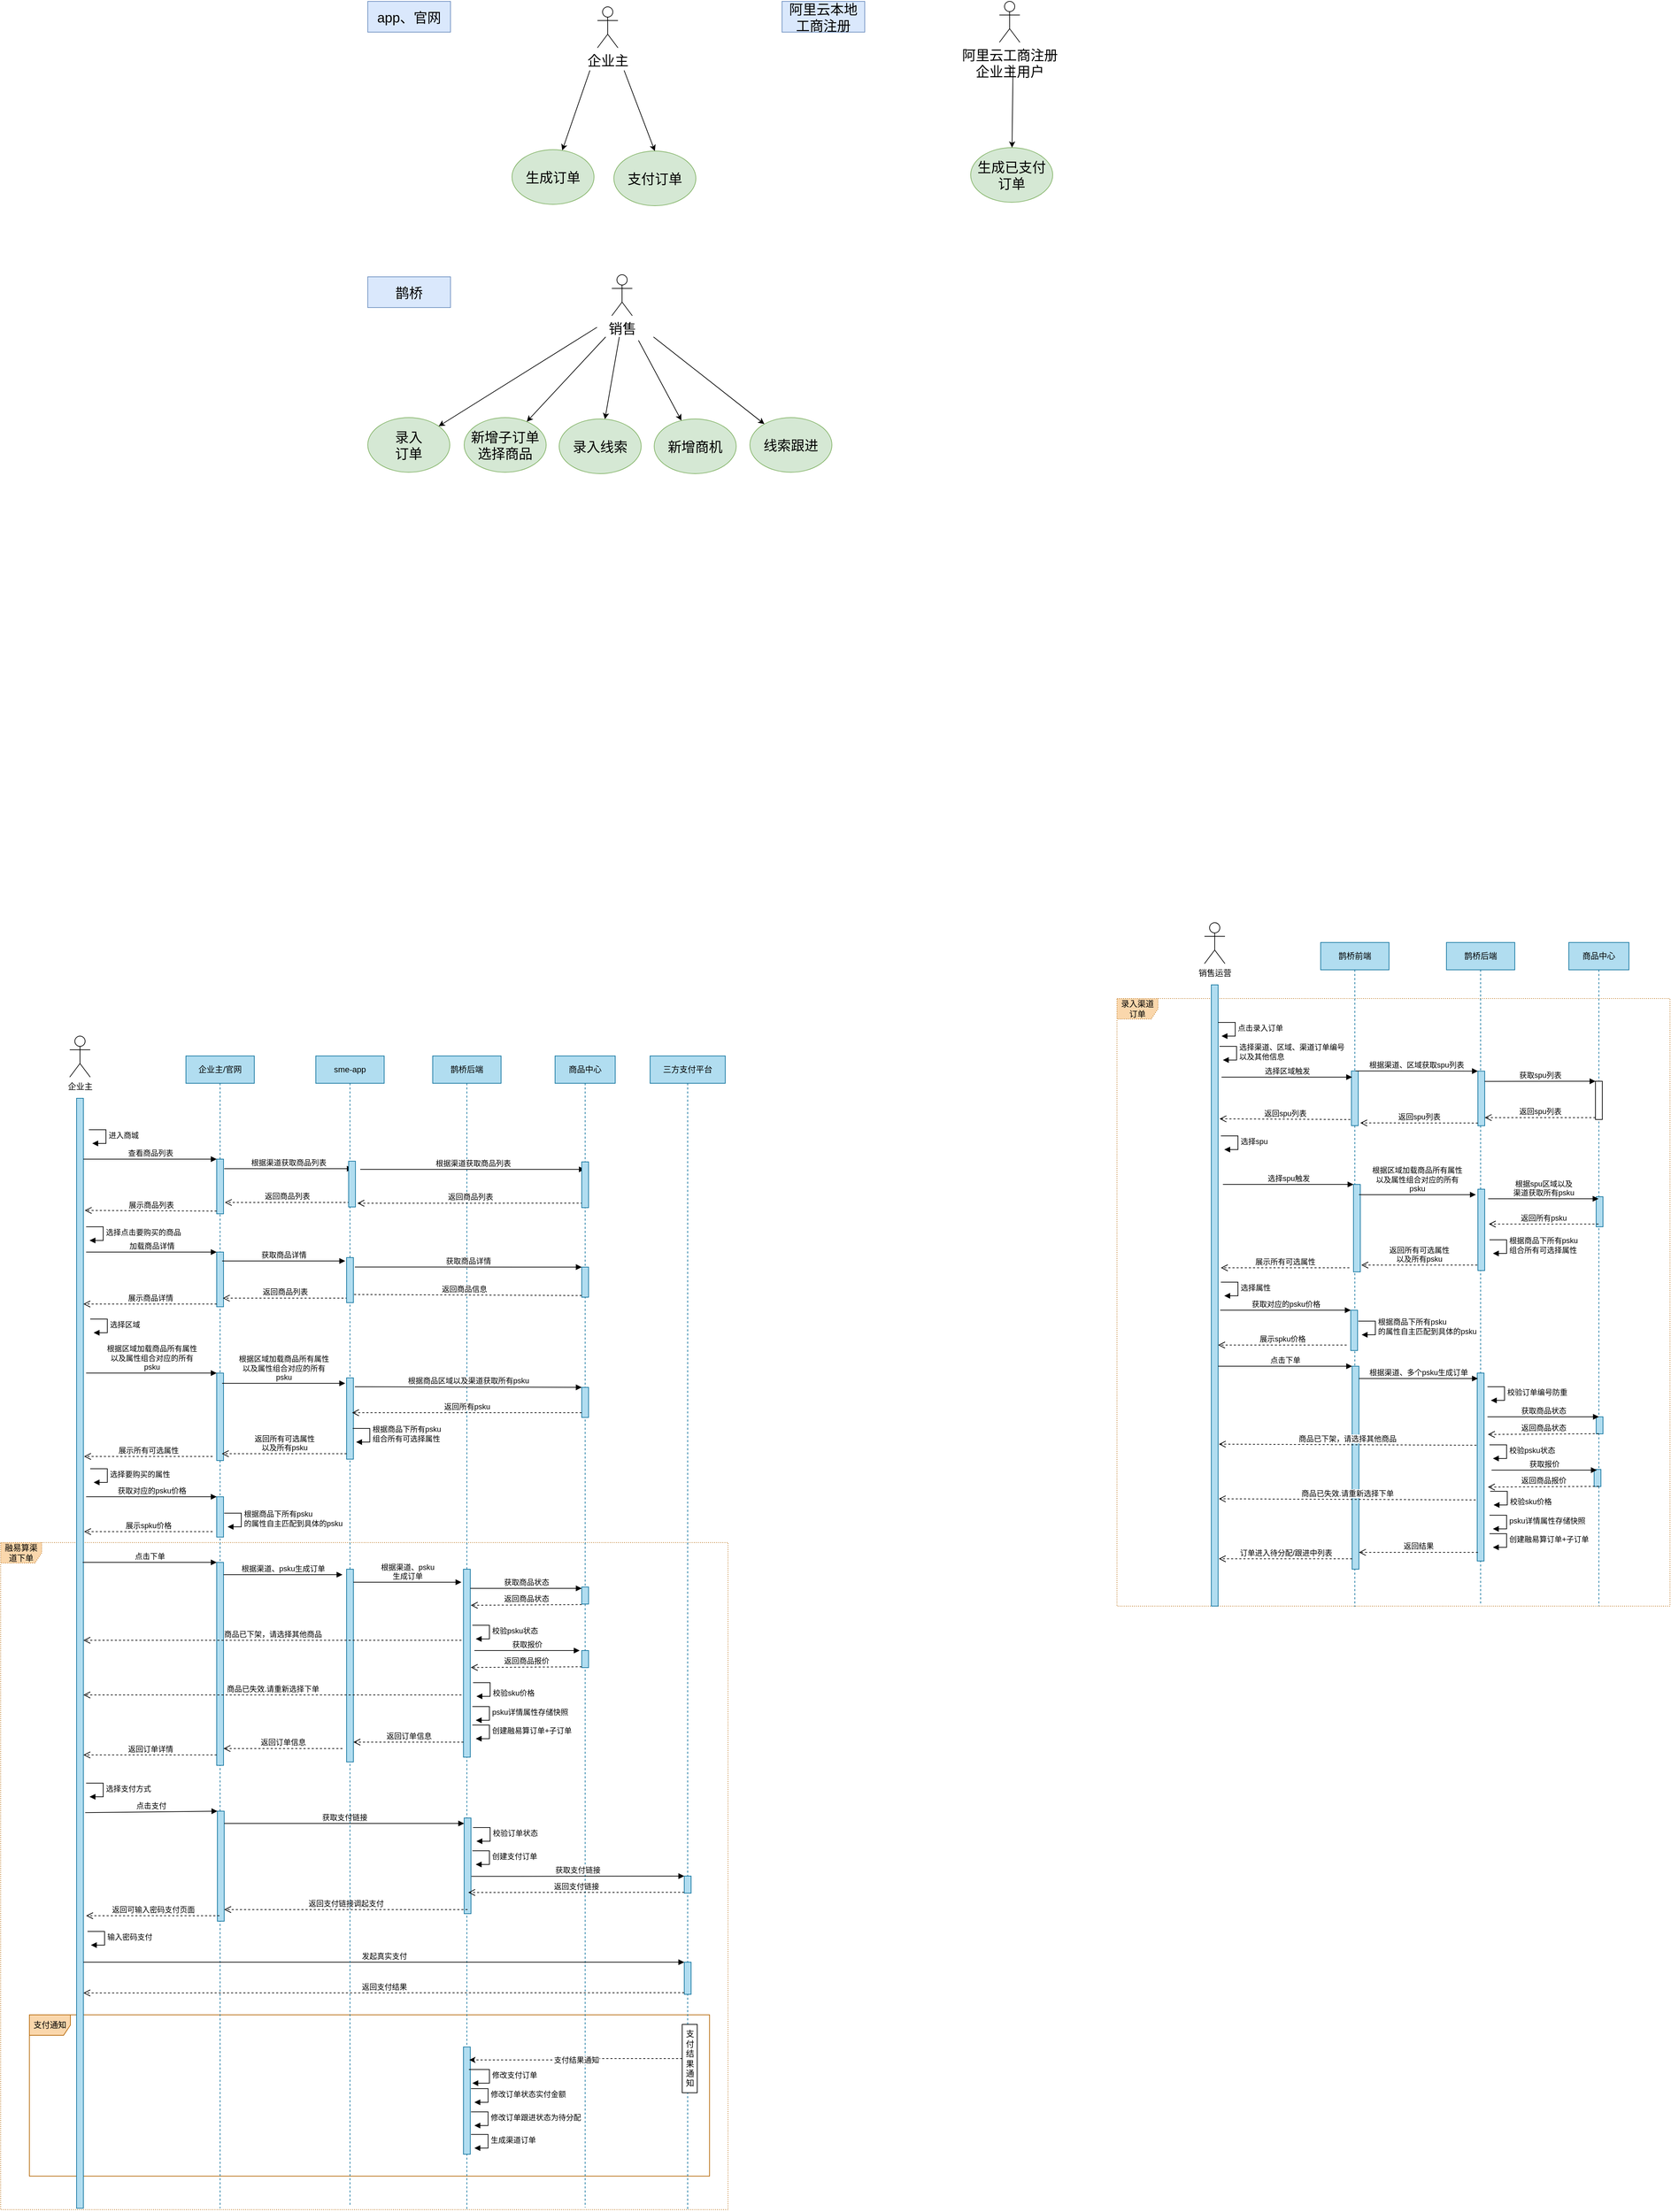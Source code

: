 <mxfile version="14.2.3" type="github">
  <diagram id="QVtK0J8Mp7qvg03k-yFJ" name="第 1 页">
    <mxGraphModel dx="2837" dy="33" grid="0" gridSize="10" guides="1" tooltips="1" connect="1" arrows="1" fold="1" page="0" pageScale="1" pageWidth="827" pageHeight="1169" math="0" shadow="0">
      <root>
        <mxCell id="0" />
        <mxCell id="1" parent="0" />
        <mxCell id="DjqIR26yRd3ydewBDKT8-25" value="融易算渠道下单" style="shape=umlFrame;whiteSpace=wrap;html=1;fillColor=#fad7ac;strokeColor=#b46504;dashed=1;shadow=0;dashPattern=1 2;" parent="1" vertex="1">
          <mxGeometry x="-841" y="3263" width="1064" height="976" as="geometry" />
        </mxCell>
        <mxCell id="DjqIR26yRd3ydewBDKT8-85" value="支付通知" style="shape=umlFrame;whiteSpace=wrap;html=1;shadow=0;labelBackgroundColor=none;strokeColor=#b46504;fillColor=#fad7ac;" parent="1" vertex="1">
          <mxGeometry x="-799" y="3954" width="995" height="236" as="geometry" />
        </mxCell>
        <mxCell id="DjqIR26yRd3ydewBDKT8-1" value="&lt;span style=&quot;font-size: 20px&quot;&gt;生成订单&lt;/span&gt;" style="ellipse;whiteSpace=wrap;html=1;fillColor=#d5e8d4;strokeColor=#82b366;" parent="1" vertex="1">
          <mxGeometry x="-93" y="1225" width="120" height="80" as="geometry" />
        </mxCell>
        <mxCell id="DjqIR26yRd3ydewBDKT8-2" value="&lt;font style=&quot;font-size: 20px&quot;&gt;企业主&lt;/font&gt;" style="shape=umlActor;verticalLabelPosition=bottom;verticalAlign=top;html=1;" parent="1" vertex="1">
          <mxGeometry x="32" y="1016" width="30" height="60" as="geometry" />
        </mxCell>
        <mxCell id="DjqIR26yRd3ydewBDKT8-3" value="&lt;span style=&quot;font-size: 20px&quot;&gt;支付订单&lt;/span&gt;" style="ellipse;whiteSpace=wrap;html=1;fillColor=#d5e8d4;strokeColor=#82b366;" parent="1" vertex="1">
          <mxGeometry x="56" y="1227" width="120" height="80" as="geometry" />
        </mxCell>
        <mxCell id="DjqIR26yRd3ydewBDKT8-4" value="" style="endArrow=classic;html=1;" parent="1" target="DjqIR26yRd3ydewBDKT8-1" edge="1">
          <mxGeometry width="50" height="50" relative="1" as="geometry">
            <mxPoint x="21" y="1109" as="sourcePoint" />
            <mxPoint x="-152.59" y="1242.135" as="targetPoint" />
          </mxGeometry>
        </mxCell>
        <mxCell id="DjqIR26yRd3ydewBDKT8-5" value="" style="endArrow=classic;html=1;entryX=0.5;entryY=0;entryDx=0;entryDy=0;" parent="1" target="DjqIR26yRd3ydewBDKT8-3" edge="1">
          <mxGeometry width="50" height="50" relative="1" as="geometry">
            <mxPoint x="71" y="1109" as="sourcePoint" />
            <mxPoint x="178.295" y="1245.358" as="targetPoint" />
          </mxGeometry>
        </mxCell>
        <mxCell id="DjqIR26yRd3ydewBDKT8-6" value="&lt;span style=&quot;font-size: 20px&quot;&gt;app、官网&lt;/span&gt;" style="rounded=0;whiteSpace=wrap;html=1;fillColor=#dae8fc;strokeColor=#6c8ebf;" parent="1" vertex="1">
          <mxGeometry x="-304" y="1008" width="121" height="45" as="geometry" />
        </mxCell>
        <mxCell id="DjqIR26yRd3ydewBDKT8-7" value="&lt;font style=&quot;font-size: 20px&quot;&gt;录入&lt;br&gt;订单&lt;/font&gt;" style="ellipse;whiteSpace=wrap;html=1;fillColor=#d5e8d4;strokeColor=#82b366;" parent="1" vertex="1">
          <mxGeometry x="-304" y="1617" width="120" height="80" as="geometry" />
        </mxCell>
        <mxCell id="DjqIR26yRd3ydewBDKT8-8" value="&lt;span style=&quot;font-size: 20px&quot;&gt;销售&lt;/span&gt;" style="shape=umlActor;verticalLabelPosition=bottom;verticalAlign=top;html=1;" parent="1" vertex="1">
          <mxGeometry x="53" y="1408" width="30" height="60" as="geometry" />
        </mxCell>
        <mxCell id="DjqIR26yRd3ydewBDKT8-9" value="&lt;span style=&quot;font-size: 20px&quot;&gt;新增子订单选择商品&lt;/span&gt;" style="ellipse;whiteSpace=wrap;html=1;fillColor=#d5e8d4;strokeColor=#82b366;" parent="1" vertex="1">
          <mxGeometry x="-163" y="1617" width="120" height="80" as="geometry" />
        </mxCell>
        <mxCell id="DjqIR26yRd3ydewBDKT8-10" value="" style="endArrow=classic;html=1;exitX=0.453;exitY=0.256;exitDx=0;exitDy=0;exitPerimeter=0;" parent="1" target="DjqIR26yRd3ydewBDKT8-7" edge="1">
          <mxGeometry width="50" height="50" relative="1" as="geometry">
            <mxPoint x="31.34" y="1484.864" as="sourcePoint" />
            <mxPoint x="76" y="1498" as="targetPoint" />
          </mxGeometry>
        </mxCell>
        <mxCell id="DjqIR26yRd3ydewBDKT8-11" value="" style="endArrow=classic;html=1;" parent="1" target="DjqIR26yRd3ydewBDKT8-9" edge="1">
          <mxGeometry width="50" height="50" relative="1" as="geometry">
            <mxPoint x="44" y="1499" as="sourcePoint" />
            <mxPoint x="-68.723" y="1638.373" as="targetPoint" />
          </mxGeometry>
        </mxCell>
        <mxCell id="DjqIR26yRd3ydewBDKT8-12" value="&lt;span style=&quot;font-size: 20px&quot;&gt;录入线索&lt;/span&gt;" style="ellipse;whiteSpace=wrap;html=1;fillColor=#d5e8d4;strokeColor=#82b366;" parent="1" vertex="1">
          <mxGeometry x="-24" y="1619" width="120" height="80" as="geometry" />
        </mxCell>
        <mxCell id="DjqIR26yRd3ydewBDKT8-13" value="&lt;span style=&quot;font-size: 20px&quot;&gt;新增商机&lt;/span&gt;" style="ellipse;whiteSpace=wrap;html=1;fillColor=#d5e8d4;strokeColor=#82b366;" parent="1" vertex="1">
          <mxGeometry x="115" y="1619" width="120" height="80" as="geometry" />
        </mxCell>
        <mxCell id="DjqIR26yRd3ydewBDKT8-14" value="&lt;span style=&quot;font-size: 20px&quot;&gt;线索跟进&lt;/span&gt;" style="ellipse;whiteSpace=wrap;html=1;fillColor=#d5e8d4;strokeColor=#82b366;" parent="1" vertex="1">
          <mxGeometry x="255" y="1617" width="120" height="80" as="geometry" />
        </mxCell>
        <mxCell id="DjqIR26yRd3ydewBDKT8-15" value="" style="endArrow=classic;html=1;" parent="1" target="DjqIR26yRd3ydewBDKT8-12" edge="1">
          <mxGeometry width="50" height="50" relative="1" as="geometry">
            <mxPoint x="64" y="1499" as="sourcePoint" />
            <mxPoint x="-11.272" y="1638.786" as="targetPoint" />
          </mxGeometry>
        </mxCell>
        <mxCell id="DjqIR26yRd3ydewBDKT8-16" value="" style="endArrow=classic;html=1;" parent="1" target="DjqIR26yRd3ydewBDKT8-13" edge="1">
          <mxGeometry width="50" height="50" relative="1" as="geometry">
            <mxPoint x="92" y="1504" as="sourcePoint" />
            <mxPoint x="-1.272" y="1648.786" as="targetPoint" />
          </mxGeometry>
        </mxCell>
        <mxCell id="DjqIR26yRd3ydewBDKT8-17" value="" style="endArrow=classic;html=1;" parent="1" target="DjqIR26yRd3ydewBDKT8-14" edge="1">
          <mxGeometry width="50" height="50" relative="1" as="geometry">
            <mxPoint x="114" y="1499" as="sourcePoint" />
            <mxPoint x="8.728" y="1658.786" as="targetPoint" />
          </mxGeometry>
        </mxCell>
        <mxCell id="DjqIR26yRd3ydewBDKT8-18" value="&lt;span style=&quot;font-size: 20px&quot;&gt;鹊桥&lt;/span&gt;" style="rounded=0;whiteSpace=wrap;html=1;fillColor=#dae8fc;strokeColor=#6c8ebf;" parent="1" vertex="1">
          <mxGeometry x="-304" y="1411" width="121" height="45" as="geometry" />
        </mxCell>
        <mxCell id="DjqIR26yRd3ydewBDKT8-19" value="&lt;span style=&quot;font-size: 20px&quot;&gt;阿里云本地工商注册&lt;/span&gt;" style="rounded=0;whiteSpace=wrap;html=1;fillColor=#dae8fc;strokeColor=#6c8ebf;" parent="1" vertex="1">
          <mxGeometry x="302" y="1008" width="121" height="45" as="geometry" />
        </mxCell>
        <mxCell id="DjqIR26yRd3ydewBDKT8-20" value="&lt;span style=&quot;font-size: 20px&quot;&gt;生成已支付订单&lt;/span&gt;" style="ellipse;whiteSpace=wrap;html=1;fillColor=#d5e8d4;strokeColor=#82b366;" parent="1" vertex="1">
          <mxGeometry x="578" y="1222" width="120" height="80" as="geometry" />
        </mxCell>
        <mxCell id="DjqIR26yRd3ydewBDKT8-21" value="&lt;font style=&quot;font-size: 20px&quot;&gt;阿里云工商注册&lt;br&gt;企业主用户&lt;/font&gt;" style="shape=umlActor;verticalLabelPosition=bottom;verticalAlign=top;html=1;" parent="1" vertex="1">
          <mxGeometry x="620" y="1008" width="30" height="60" as="geometry" />
        </mxCell>
        <mxCell id="DjqIR26yRd3ydewBDKT8-23" value="" style="endArrow=classic;html=1;" parent="1" target="DjqIR26yRd3ydewBDKT8-20" edge="1">
          <mxGeometry width="50" height="50" relative="1" as="geometry">
            <mxPoint x="640" y="1101" as="sourcePoint" />
            <mxPoint x="466.41" y="1234.135" as="targetPoint" />
          </mxGeometry>
        </mxCell>
        <mxCell id="DjqIR26yRd3ydewBDKT8-26" value="企业主/官网" style="shape=umlLifeline;perimeter=lifelinePerimeter;whiteSpace=wrap;html=1;container=1;collapsible=0;recursiveResize=0;outlineConnect=0;fillColor=#b1ddf0;strokeColor=#10739e;" parent="1" vertex="1">
          <mxGeometry x="-570" y="2551" width="100" height="1686" as="geometry" />
        </mxCell>
        <mxCell id="DjqIR26yRd3ydewBDKT8-27" value="" style="html=1;points=[];perimeter=orthogonalPerimeter;shadow=0;labelBackgroundColor=none;strokeColor=#10739e;fillColor=#b1ddf0;" parent="DjqIR26yRd3ydewBDKT8-26" vertex="1">
          <mxGeometry x="45" y="151" width="10" height="80" as="geometry" />
        </mxCell>
        <mxCell id="DjqIR26yRd3ydewBDKT8-37" value="" style="html=1;points=[];perimeter=orthogonalPerimeter;shadow=0;labelBackgroundColor=none;strokeColor=#10739e;fillColor=#b1ddf0;" parent="DjqIR26yRd3ydewBDKT8-26" vertex="1">
          <mxGeometry x="45" y="287" width="10" height="80" as="geometry" />
        </mxCell>
        <mxCell id="DjqIR26yRd3ydewBDKT8-96" value="" style="html=1;points=[];perimeter=orthogonalPerimeter;shadow=0;labelBackgroundColor=none;strokeColor=#10739e;fillColor=#b1ddf0;" parent="DjqIR26yRd3ydewBDKT8-26" vertex="1">
          <mxGeometry x="45" y="464" width="10" height="128" as="geometry" />
        </mxCell>
        <mxCell id="DjqIR26yRd3ydewBDKT8-97" value="根据区域加载商品所有属性&lt;br&gt;以及属性组合对应的所有&lt;br&gt;psku" style="html=1;verticalAlign=bottom;endArrow=block;entryX=0;entryY=0;" parent="DjqIR26yRd3ydewBDKT8-26" target="DjqIR26yRd3ydewBDKT8-96" edge="1">
          <mxGeometry relative="1" as="geometry">
            <mxPoint x="-146" y="464" as="sourcePoint" />
          </mxGeometry>
        </mxCell>
        <mxCell id="DjqIR26yRd3ydewBDKT8-110" value="" style="html=1;points=[];perimeter=orthogonalPerimeter;shadow=0;labelBackgroundColor=none;strokeColor=#10739e;fillColor=#b1ddf0;" parent="DjqIR26yRd3ydewBDKT8-26" vertex="1">
          <mxGeometry x="45" y="645" width="10" height="59" as="geometry" />
        </mxCell>
        <mxCell id="DjqIR26yRd3ydewBDKT8-111" value="获取对应的psku价格" style="html=1;verticalAlign=bottom;endArrow=block;entryX=0;entryY=0;" parent="DjqIR26yRd3ydewBDKT8-26" target="DjqIR26yRd3ydewBDKT8-110" edge="1">
          <mxGeometry relative="1" as="geometry">
            <mxPoint x="-146" y="645" as="sourcePoint" />
          </mxGeometry>
        </mxCell>
        <mxCell id="DjqIR26yRd3ydewBDKT8-112" value="展示spku价格" style="html=1;verticalAlign=bottom;endArrow=open;endSize=8;dashed=1;" parent="DjqIR26yRd3ydewBDKT8-26" edge="1">
          <mxGeometry relative="1" as="geometry">
            <mxPoint x="-149" y="696" as="targetPoint" />
            <mxPoint x="39.0" y="696" as="sourcePoint" />
          </mxGeometry>
        </mxCell>
        <mxCell id="DjqIR26yRd3ydewBDKT8-28" value="" style="html=1;points=[];perimeter=orthogonalPerimeter;shadow=0;labelBackgroundColor=none;strokeColor=#10739e;fillColor=#b1ddf0;" parent="DjqIR26yRd3ydewBDKT8-26" vertex="1">
          <mxGeometry x="45" y="741" width="10" height="297" as="geometry" />
        </mxCell>
        <mxCell id="DjqIR26yRd3ydewBDKT8-29" value="鹊桥后端" style="shape=umlLifeline;perimeter=lifelinePerimeter;whiteSpace=wrap;html=1;container=1;collapsible=0;recursiveResize=0;outlineConnect=0;fillColor=#b1ddf0;strokeColor=#10739e;" parent="1" vertex="1">
          <mxGeometry x="-209" y="2551" width="100" height="1687" as="geometry" />
        </mxCell>
        <mxCell id="DjqIR26yRd3ydewBDKT8-30" value="" style="html=1;points=[];perimeter=orthogonalPerimeter;shadow=0;labelBackgroundColor=none;strokeColor=#10739e;fillColor=#b1ddf0;" parent="DjqIR26yRd3ydewBDKT8-29" vertex="1">
          <mxGeometry x="45" y="751" width="10" height="275" as="geometry" />
        </mxCell>
        <mxCell id="DjqIR26yRd3ydewBDKT8-31" value="" style="html=1;points=[];perimeter=orthogonalPerimeter;shadow=0;labelBackgroundColor=none;strokeColor=#10739e;fillColor=#b1ddf0;" parent="DjqIR26yRd3ydewBDKT8-29" vertex="1">
          <mxGeometry x="45" y="1450" width="10" height="157" as="geometry" />
        </mxCell>
        <mxCell id="DjqIR26yRd3ydewBDKT8-32" value="" style="html=1;points=[];perimeter=orthogonalPerimeter;fillColor=#b1ddf0;strokeColor=#10739e;" parent="1" vertex="1">
          <mxGeometry x="-730" y="2613" width="10" height="1624" as="geometry" />
        </mxCell>
        <mxCell id="DjqIR26yRd3ydewBDKT8-33" value="企业主" style="shape=umlActor;verticalLabelPosition=bottom;verticalAlign=top;html=1;" parent="1" vertex="1">
          <mxGeometry x="-740" y="2522" width="30" height="60" as="geometry" />
        </mxCell>
        <mxCell id="DjqIR26yRd3ydewBDKT8-34" value="商品中心" style="shape=umlLifeline;perimeter=lifelinePerimeter;whiteSpace=wrap;html=1;container=1;collapsible=0;recursiveResize=0;outlineConnect=0;fillColor=#b1ddf0;strokeColor=#10739e;" parent="1" vertex="1">
          <mxGeometry x="-30" y="2551" width="88" height="1685" as="geometry" />
        </mxCell>
        <mxCell id="DjqIR26yRd3ydewBDKT8-35" value="查看订单管理订单列表" style="html=1;verticalAlign=bottom;endArrow=block;entryX=0;entryY=0;" parent="DjqIR26yRd3ydewBDKT8-34" edge="1">
          <mxGeometry relative="1" as="geometry">
            <mxPoint x="-401" y="654" as="sourcePoint" />
          </mxGeometry>
        </mxCell>
        <mxCell id="DjqIR26yRd3ydewBDKT8-38" value="" style="html=1;points=[];perimeter=orthogonalPerimeter;shadow=0;labelBackgroundColor=none;strokeColor=#10739e;fillColor=#b1ddf0;" parent="DjqIR26yRd3ydewBDKT8-34" vertex="1">
          <mxGeometry x="39" y="309" width="10" height="44" as="geometry" />
        </mxCell>
        <mxCell id="DjqIR26yRd3ydewBDKT8-39" value="获取商品详情" style="html=1;verticalAlign=bottom;endArrow=block;entryX=0;entryY=0;exitX=1.212;exitY=0.21;exitDx=0;exitDy=0;exitPerimeter=0;" parent="DjqIR26yRd3ydewBDKT8-34" source="DjqIR26yRd3ydewBDKT8-94" edge="1">
          <mxGeometry relative="1" as="geometry">
            <mxPoint x="-307" y="309.04" as="sourcePoint" />
            <mxPoint x="39" y="309.0" as="targetPoint" />
          </mxGeometry>
        </mxCell>
        <mxCell id="DjqIR26yRd3ydewBDKT8-40" value="返回商品信息" style="html=1;verticalAlign=bottom;endArrow=open;endSize=8;exitX=0;exitY=0.95;dashed=1;" parent="DjqIR26yRd3ydewBDKT8-34" edge="1">
          <mxGeometry relative="1" as="geometry">
            <mxPoint x="-306" y="349" as="targetPoint" />
            <mxPoint x="39" y="350.55" as="sourcePoint" />
          </mxGeometry>
        </mxCell>
        <mxCell id="DjqIR26yRd3ydewBDKT8-41" value="加载商品详情" style="html=1;verticalAlign=bottom;endArrow=block;entryX=0;entryY=0;" parent="DjqIR26yRd3ydewBDKT8-34" target="DjqIR26yRd3ydewBDKT8-37" edge="1">
          <mxGeometry relative="1" as="geometry">
            <mxPoint x="-686" y="287" as="sourcePoint" />
          </mxGeometry>
        </mxCell>
        <mxCell id="DjqIR26yRd3ydewBDKT8-43" value="" style="html=1;points=[];perimeter=orthogonalPerimeter;shadow=0;labelBackgroundColor=none;strokeColor=#10739e;fillColor=#b1ddf0;" parent="DjqIR26yRd3ydewBDKT8-34" vertex="1">
          <mxGeometry x="39" y="777" width="10" height="25" as="geometry" />
        </mxCell>
        <mxCell id="DjqIR26yRd3ydewBDKT8-89" value="根据渠道获取商品列表" style="html=1;verticalAlign=bottom;endArrow=block;" parent="DjqIR26yRd3ydewBDKT8-34" target="DjqIR26yRd3ydewBDKT8-34" edge="1">
          <mxGeometry relative="1" as="geometry">
            <mxPoint x="-285" y="166" as="sourcePoint" />
            <mxPoint x="35" y="168" as="targetPoint" />
          </mxGeometry>
        </mxCell>
        <mxCell id="DjqIR26yRd3ydewBDKT8-90" value="返回商品列表" style="html=1;verticalAlign=bottom;endArrow=open;endSize=8;dashed=1;entryX=1.282;entryY=0.918;entryDx=0;entryDy=0;entryPerimeter=0;" parent="DjqIR26yRd3ydewBDKT8-34" target="DjqIR26yRd3ydewBDKT8-36" edge="1">
          <mxGeometry relative="1" as="geometry">
            <mxPoint x="-142" y="215.4" as="targetPoint" />
            <mxPoint x="40.5" y="215.4" as="sourcePoint" />
          </mxGeometry>
        </mxCell>
        <mxCell id="DjqIR26yRd3ydewBDKT8-91" value="" style="html=1;points=[];perimeter=orthogonalPerimeter;shadow=0;labelBackgroundColor=none;strokeColor=#10739e;fillColor=#b1ddf0;" parent="DjqIR26yRd3ydewBDKT8-34" vertex="1">
          <mxGeometry x="39" y="155" width="10" height="67" as="geometry" />
        </mxCell>
        <mxCell id="DjqIR26yRd3ydewBDKT8-105" value="" style="html=1;points=[];perimeter=orthogonalPerimeter;shadow=0;labelBackgroundColor=none;strokeColor=#10739e;fillColor=#b1ddf0;" parent="DjqIR26yRd3ydewBDKT8-34" vertex="1">
          <mxGeometry x="39" y="484.93" width="10" height="44" as="geometry" />
        </mxCell>
        <mxCell id="DjqIR26yRd3ydewBDKT8-106" value="根据商品区域以及渠道获取所有psku" style="html=1;verticalAlign=bottom;endArrow=block;entryX=0;entryY=0;exitX=1.212;exitY=0.21;exitDx=0;exitDy=0;exitPerimeter=0;" parent="DjqIR26yRd3ydewBDKT8-34" edge="1">
          <mxGeometry relative="1" as="geometry">
            <mxPoint x="-292.88" y="484.0" as="sourcePoint" />
            <mxPoint x="39" y="484.93" as="targetPoint" />
          </mxGeometry>
        </mxCell>
        <mxCell id="BfFZ2of9FClNFI7ontlP-8" value="" style="html=1;points=[];perimeter=orthogonalPerimeter;shadow=0;labelBackgroundColor=none;strokeColor=#10739e;fillColor=#b1ddf0;" vertex="1" parent="DjqIR26yRd3ydewBDKT8-34">
          <mxGeometry x="39" y="870" width="10" height="25" as="geometry" />
        </mxCell>
        <mxCell id="DjqIR26yRd3ydewBDKT8-44" value="选择点击要购买的商品" style="edgeStyle=orthogonalEdgeStyle;html=1;align=left;spacingLeft=2;endArrow=block;rounded=0;entryX=1;entryY=0;" parent="1" edge="1">
          <mxGeometry relative="1" as="geometry">
            <mxPoint x="-716" y="2801" as="sourcePoint" />
            <Array as="points">
              <mxPoint x="-691" y="2801" />
            </Array>
            <mxPoint x="-711.0" y="2821" as="targetPoint" />
          </mxGeometry>
        </mxCell>
        <mxCell id="DjqIR26yRd3ydewBDKT8-45" value="根据渠道获取商品列表" style="html=1;verticalAlign=bottom;endArrow=block;exitX=1.1;exitY=0.113;exitDx=0;exitDy=0;exitPerimeter=0;" parent="1" edge="1">
          <mxGeometry relative="1" as="geometry">
            <mxPoint x="-514" y="2716.04" as="sourcePoint" />
            <mxPoint x="-326" y="2716" as="targetPoint" />
          </mxGeometry>
        </mxCell>
        <mxCell id="DjqIR26yRd3ydewBDKT8-46" value="返回商品列表" style="html=1;verticalAlign=bottom;endArrow=open;endSize=8;entryX=1.2;entryY=0.73;entryDx=0;entryDy=0;entryPerimeter=0;dashed=1;" parent="1" source="DjqIR26yRd3ydewBDKT8-86" edge="1">
          <mxGeometry relative="1" as="geometry">
            <mxPoint x="-513" y="2765.4" as="targetPoint" />
            <mxPoint x="-168" y="2765.4" as="sourcePoint" />
          </mxGeometry>
        </mxCell>
        <mxCell id="DjqIR26yRd3ydewBDKT8-47" value="查看商品列表" style="html=1;verticalAlign=bottom;endArrow=block;entryX=0;entryY=0;" parent="1" target="DjqIR26yRd3ydewBDKT8-27" edge="1">
          <mxGeometry relative="1" as="geometry">
            <mxPoint x="-720" y="2702.0" as="sourcePoint" />
          </mxGeometry>
        </mxCell>
        <mxCell id="DjqIR26yRd3ydewBDKT8-48" value="展示商品列表" style="html=1;verticalAlign=bottom;endArrow=open;endSize=8;exitX=0;exitY=0.95;dashed=1;" parent="1" source="DjqIR26yRd3ydewBDKT8-27" edge="1">
          <mxGeometry relative="1" as="geometry">
            <mxPoint x="-718" y="2777" as="targetPoint" />
          </mxGeometry>
        </mxCell>
        <mxCell id="DjqIR26yRd3ydewBDKT8-49" value="进入商城" style="edgeStyle=orthogonalEdgeStyle;html=1;align=left;spacingLeft=2;endArrow=block;rounded=0;entryX=1;entryY=0;" parent="1" edge="1">
          <mxGeometry relative="1" as="geometry">
            <mxPoint x="-712" y="2659" as="sourcePoint" />
            <Array as="points">
              <mxPoint x="-687" y="2659" />
            </Array>
            <mxPoint x="-707.0" y="2679" as="targetPoint" />
          </mxGeometry>
        </mxCell>
        <mxCell id="DjqIR26yRd3ydewBDKT8-50" value="校验psku状态" style="edgeStyle=orthogonalEdgeStyle;html=1;align=left;spacingLeft=2;endArrow=block;rounded=0;entryX=1;entryY=0;" parent="1" edge="1">
          <mxGeometry relative="1" as="geometry">
            <mxPoint x="-151" y="3384.0" as="sourcePoint" />
            <Array as="points">
              <mxPoint x="-126" y="3384" />
            </Array>
            <mxPoint x="-146.0" y="3404" as="targetPoint" />
          </mxGeometry>
        </mxCell>
        <mxCell id="DjqIR26yRd3ydewBDKT8-51" value="返回订单详情" style="html=1;verticalAlign=bottom;endArrow=open;dashed=1;endSize=8;exitX=0;exitY=0.95;" parent="1" edge="1">
          <mxGeometry relative="1" as="geometry">
            <mxPoint x="-720" y="3573.75" as="targetPoint" />
            <mxPoint x="-525" y="3573.75" as="sourcePoint" />
          </mxGeometry>
        </mxCell>
        <mxCell id="DjqIR26yRd3ydewBDKT8-52" value="点击下单" style="html=1;verticalAlign=bottom;endArrow=block;entryX=0;entryY=0;" parent="1" target="DjqIR26yRd3ydewBDKT8-28" edge="1">
          <mxGeometry relative="1" as="geometry">
            <mxPoint x="-721" y="3292" as="sourcePoint" />
          </mxGeometry>
        </mxCell>
        <mxCell id="DjqIR26yRd3ydewBDKT8-53" value="返回订单信息" style="html=1;verticalAlign=bottom;endArrow=open;dashed=1;endSize=8;exitX=0;exitY=0.95;" parent="1" edge="1">
          <mxGeometry relative="1" as="geometry">
            <mxPoint x="-515" y="3564.35" as="targetPoint" />
            <mxPoint x="-341" y="3564.35" as="sourcePoint" />
          </mxGeometry>
        </mxCell>
        <mxCell id="DjqIR26yRd3ydewBDKT8-54" value="根据渠道、psku生成订单" style="html=1;verticalAlign=bottom;endArrow=block;entryX=0;entryY=0;" parent="1" edge="1">
          <mxGeometry relative="1" as="geometry">
            <mxPoint x="-515" y="3310" as="sourcePoint" />
            <mxPoint x="-341" y="3310" as="targetPoint" />
          </mxGeometry>
        </mxCell>
        <mxCell id="DjqIR26yRd3ydewBDKT8-55" value="输入密码支付" style="edgeStyle=orthogonalEdgeStyle;html=1;align=left;spacingLeft=2;endArrow=block;rounded=0;entryX=1;entryY=0;" parent="1" edge="1">
          <mxGeometry relative="1" as="geometry">
            <mxPoint x="-714" y="3832" as="sourcePoint" />
            <Array as="points">
              <mxPoint x="-689" y="3832" />
            </Array>
            <mxPoint x="-709.0" y="3852" as="targetPoint" />
          </mxGeometry>
        </mxCell>
        <mxCell id="DjqIR26yRd3ydewBDKT8-56" value="psku详情属性存储快照" style="edgeStyle=orthogonalEdgeStyle;html=1;align=left;spacingLeft=2;endArrow=block;rounded=0;entryX=1;entryY=0;" parent="1" edge="1">
          <mxGeometry relative="1" as="geometry">
            <mxPoint x="-151" y="3503" as="sourcePoint" />
            <Array as="points">
              <mxPoint x="-126" y="3503" />
            </Array>
            <mxPoint x="-146.0" y="3523" as="targetPoint" />
          </mxGeometry>
        </mxCell>
        <mxCell id="DjqIR26yRd3ydewBDKT8-57" value="返回商品状态" style="html=1;verticalAlign=bottom;endArrow=open;dashed=1;endSize=8;exitX=0;exitY=0.95;entryX=1.07;entryY=0.478;entryDx=0;entryDy=0;entryPerimeter=0;" parent="1" edge="1">
          <mxGeometry relative="1" as="geometry">
            <mxPoint x="-153.3" y="3354.814" as="targetPoint" />
            <mxPoint x="9" y="3353.75" as="sourcePoint" />
          </mxGeometry>
        </mxCell>
        <mxCell id="DjqIR26yRd3ydewBDKT8-58" value="获取商品状态" style="html=1;verticalAlign=bottom;endArrow=block;entryX=0;entryY=0;" parent="1" edge="1">
          <mxGeometry relative="1" as="geometry">
            <mxPoint x="-154" y="3330" as="sourcePoint" />
            <mxPoint x="9" y="3330" as="targetPoint" />
          </mxGeometry>
        </mxCell>
        <mxCell id="DjqIR26yRd3ydewBDKT8-59" value="创建融易算订单+子订单" style="edgeStyle=orthogonalEdgeStyle;html=1;align=left;spacingLeft=2;endArrow=block;rounded=0;entryX=1;entryY=0;" parent="1" edge="1">
          <mxGeometry relative="1" as="geometry">
            <mxPoint x="-151" y="3530" as="sourcePoint" />
            <Array as="points">
              <mxPoint x="-126" y="3530" />
            </Array>
            <mxPoint x="-146.0" y="3550" as="targetPoint" />
          </mxGeometry>
        </mxCell>
        <mxCell id="DjqIR26yRd3ydewBDKT8-60" value="生成渠道订单" style="edgeStyle=orthogonalEdgeStyle;html=1;align=left;spacingLeft=2;endArrow=block;rounded=0;entryX=1;entryY=0;" parent="1" edge="1">
          <mxGeometry relative="1" as="geometry">
            <mxPoint x="-153" y="4129" as="sourcePoint" />
            <Array as="points">
              <mxPoint x="-128" y="4129" />
            </Array>
            <mxPoint x="-148.0" y="4149" as="targetPoint" />
          </mxGeometry>
        </mxCell>
        <mxCell id="DjqIR26yRd3ydewBDKT8-62" value="" style="html=1;points=[];perimeter=orthogonalPerimeter;shadow=0;labelBackgroundColor=none;strokeColor=#10739e;fillColor=#b1ddf0;" parent="1" vertex="1">
          <mxGeometry x="-524" y="3656" width="10" height="161" as="geometry" />
        </mxCell>
        <mxCell id="DjqIR26yRd3ydewBDKT8-63" value="" style="html=1;points=[];perimeter=orthogonalPerimeter;shadow=0;labelBackgroundColor=none;strokeColor=#10739e;fillColor=#b1ddf0;" parent="1" vertex="1">
          <mxGeometry x="-163" y="3666" width="10" height="140" as="geometry" />
        </mxCell>
        <mxCell id="DjqIR26yRd3ydewBDKT8-64" value="校验订单状态" style="edgeStyle=orthogonalEdgeStyle;html=1;align=left;spacingLeft=2;endArrow=block;rounded=0;entryX=1;entryY=0;" parent="1" edge="1">
          <mxGeometry relative="1" as="geometry">
            <mxPoint x="-150" y="3680.0" as="sourcePoint" />
            <Array as="points">
              <mxPoint x="-125" y="3680" />
            </Array>
            <mxPoint x="-145.0" y="3700" as="targetPoint" />
          </mxGeometry>
        </mxCell>
        <mxCell id="DjqIR26yRd3ydewBDKT8-65" value="返回可输入密码支付页面" style="html=1;verticalAlign=bottom;endArrow=open;dashed=1;endSize=8;exitX=0;exitY=0.95;" parent="1" edge="1">
          <mxGeometry relative="1" as="geometry">
            <mxPoint x="-716" y="3809.0" as="targetPoint" />
            <mxPoint x="-521" y="3809.0" as="sourcePoint" />
          </mxGeometry>
        </mxCell>
        <mxCell id="DjqIR26yRd3ydewBDKT8-66" value="点击支付" style="html=1;verticalAlign=bottom;endArrow=block;entryX=0;entryY=0;exitX=1.166;exitY=0.375;exitDx=0;exitDy=0;exitPerimeter=0;" parent="1" target="DjqIR26yRd3ydewBDKT8-62" edge="1">
          <mxGeometry relative="1" as="geometry">
            <mxPoint x="-717.34" y="3658.125" as="sourcePoint" />
          </mxGeometry>
        </mxCell>
        <mxCell id="DjqIR26yRd3ydewBDKT8-67" value="返回支付链接调起支付" style="html=1;verticalAlign=bottom;endArrow=open;dashed=1;endSize=8;" parent="1" edge="1">
          <mxGeometry relative="1" as="geometry">
            <mxPoint x="-514" y="3800" as="targetPoint" />
            <mxPoint x="-158" y="3800" as="sourcePoint" />
          </mxGeometry>
        </mxCell>
        <mxCell id="DjqIR26yRd3ydewBDKT8-68" value="获取支付链接" style="html=1;verticalAlign=bottom;endArrow=block;" parent="1" edge="1" target="DjqIR26yRd3ydewBDKT8-63">
          <mxGeometry relative="1" as="geometry">
            <mxPoint x="-514" y="3674" as="sourcePoint" />
            <mxPoint x="-340" y="3674" as="targetPoint" />
          </mxGeometry>
        </mxCell>
        <mxCell id="DjqIR26yRd3ydewBDKT8-69" value="返回支付链接" style="html=1;verticalAlign=bottom;endArrow=open;dashed=1;endSize=8;exitX=0;exitY=0.95;" parent="1" source="DjqIR26yRd3ydewBDKT8-74" edge="1">
          <mxGeometry relative="1" as="geometry">
            <mxPoint x="-157" y="3775" as="targetPoint" />
          </mxGeometry>
        </mxCell>
        <mxCell id="DjqIR26yRd3ydewBDKT8-70" value="获取支付链接" style="html=1;verticalAlign=bottom;endArrow=block;entryX=0;entryY=0;exitX=0.97;exitY=0.495;exitDx=0;exitDy=0;exitPerimeter=0;" parent="1" target="DjqIR26yRd3ydewBDKT8-74" edge="1">
          <mxGeometry relative="1" as="geometry">
            <mxPoint x="-152.3" y="3751.435" as="sourcePoint" />
          </mxGeometry>
        </mxCell>
        <mxCell id="DjqIR26yRd3ydewBDKT8-71" value="创建支付订单" style="edgeStyle=orthogonalEdgeStyle;html=1;align=left;spacingLeft=2;endArrow=block;rounded=0;entryX=1;entryY=0;" parent="1" edge="1">
          <mxGeometry relative="1" as="geometry">
            <mxPoint x="-151" y="3714" as="sourcePoint" />
            <Array as="points">
              <mxPoint x="-126" y="3714" />
            </Array>
            <mxPoint x="-146.0" y="3734" as="targetPoint" />
          </mxGeometry>
        </mxCell>
        <mxCell id="DjqIR26yRd3ydewBDKT8-72" value="三方支付平台" style="shape=umlLifeline;perimeter=lifelinePerimeter;whiteSpace=wrap;html=1;container=1;collapsible=0;recursiveResize=0;outlineConnect=0;fillColor=#b1ddf0;strokeColor=#10739e;" parent="1" vertex="1">
          <mxGeometry x="109" y="2551" width="110" height="1690" as="geometry" />
        </mxCell>
        <mxCell id="DjqIR26yRd3ydewBDKT8-73" value="查看订单管理订单列表" style="html=1;verticalAlign=bottom;endArrow=block;entryX=0;entryY=0;" parent="DjqIR26yRd3ydewBDKT8-72" edge="1">
          <mxGeometry relative="1" as="geometry">
            <mxPoint x="-401" y="654" as="sourcePoint" />
          </mxGeometry>
        </mxCell>
        <mxCell id="DjqIR26yRd3ydewBDKT8-74" value="" style="html=1;points=[];perimeter=orthogonalPerimeter;shadow=0;labelBackgroundColor=none;strokeColor=#10739e;fillColor=#b1ddf0;" parent="DjqIR26yRd3ydewBDKT8-72" vertex="1">
          <mxGeometry x="50" y="1200" width="10" height="25" as="geometry" />
        </mxCell>
        <mxCell id="DjqIR26yRd3ydewBDKT8-75" value="" style="html=1;points=[];perimeter=orthogonalPerimeter;shadow=0;labelBackgroundColor=none;strokeColor=#10739e;fillColor=#b1ddf0;" parent="DjqIR26yRd3ydewBDKT8-72" vertex="1">
          <mxGeometry x="50" y="1326" width="10" height="47" as="geometry" />
        </mxCell>
        <mxCell id="DjqIR26yRd3ydewBDKT8-76" value="支&lt;br&gt;付&lt;br&gt;结&lt;br&gt;果&lt;br&gt;通&lt;br&gt;知" style="html=1;points=[];perimeter=orthogonalPerimeter;shadow=0;labelBackgroundColor=none;strokeColor=#000000;" parent="DjqIR26yRd3ydewBDKT8-72" vertex="1">
          <mxGeometry x="47" y="1417" width="22" height="100" as="geometry" />
        </mxCell>
        <mxCell id="DjqIR26yRd3ydewBDKT8-77" value="选择支付方式" style="edgeStyle=orthogonalEdgeStyle;html=1;align=left;spacingLeft=2;endArrow=block;rounded=0;entryX=1;entryY=0;" parent="1" edge="1">
          <mxGeometry relative="1" as="geometry">
            <mxPoint x="-716" y="3615" as="sourcePoint" />
            <Array as="points">
              <mxPoint x="-691" y="3615" />
            </Array>
            <mxPoint x="-711.0" y="3635" as="targetPoint" />
          </mxGeometry>
        </mxCell>
        <mxCell id="DjqIR26yRd3ydewBDKT8-78" value="发起真实支付" style="html=1;verticalAlign=bottom;endArrow=block;entryX=0;entryY=0;" parent="1" target="DjqIR26yRd3ydewBDKT8-75" edge="1">
          <mxGeometry relative="1" as="geometry">
            <mxPoint x="-720.0" y="3877" as="sourcePoint" />
          </mxGeometry>
        </mxCell>
        <mxCell id="DjqIR26yRd3ydewBDKT8-79" value="返回支付结果" style="html=1;verticalAlign=bottom;endArrow=open;dashed=1;endSize=8;exitX=0;exitY=0.95;" parent="1" source="DjqIR26yRd3ydewBDKT8-75" edge="1">
          <mxGeometry relative="1" as="geometry">
            <mxPoint x="-720" y="3922" as="targetPoint" />
          </mxGeometry>
        </mxCell>
        <mxCell id="DjqIR26yRd3ydewBDKT8-81" value="支付结果通知" style="edgeStyle=orthogonalEdgeStyle;rounded=0;orthogonalLoop=1;jettySize=auto;html=1;entryX=0.848;entryY=0.121;entryDx=0;entryDy=0;entryPerimeter=0;dashed=1;" parent="1" source="DjqIR26yRd3ydewBDKT8-76" target="DjqIR26yRd3ydewBDKT8-31" edge="1">
          <mxGeometry relative="1" as="geometry" />
        </mxCell>
        <mxCell id="DjqIR26yRd3ydewBDKT8-82" value="修改支付订单" style="edgeStyle=orthogonalEdgeStyle;html=1;align=left;spacingLeft=2;endArrow=block;rounded=0;entryX=1;entryY=0;" parent="1" edge="1">
          <mxGeometry relative="1" as="geometry">
            <mxPoint x="-156" y="4034" as="sourcePoint" />
            <Array as="points">
              <mxPoint x="-126" y="4034" />
              <mxPoint x="-126" y="4054" />
            </Array>
            <mxPoint x="-151.0" y="4054" as="targetPoint" />
          </mxGeometry>
        </mxCell>
        <mxCell id="DjqIR26yRd3ydewBDKT8-83" value="修改订单状态实付金额" style="edgeStyle=orthogonalEdgeStyle;html=1;align=left;spacingLeft=2;endArrow=block;rounded=0;entryX=1;entryY=0;" parent="1" edge="1">
          <mxGeometry relative="1" as="geometry">
            <mxPoint x="-153" y="4062" as="sourcePoint" />
            <Array as="points">
              <mxPoint x="-128" y="4062" />
            </Array>
            <mxPoint x="-148.0" y="4082" as="targetPoint" />
          </mxGeometry>
        </mxCell>
        <mxCell id="DjqIR26yRd3ydewBDKT8-84" value="修改订单跟进状态为待分配" style="edgeStyle=orthogonalEdgeStyle;html=1;align=left;spacingLeft=2;endArrow=block;rounded=0;entryX=1;entryY=0;" parent="1" edge="1">
          <mxGeometry relative="1" as="geometry">
            <mxPoint x="-153" y="4096" as="sourcePoint" />
            <Array as="points">
              <mxPoint x="-128" y="4096" />
            </Array>
            <mxPoint x="-148.0" y="4116" as="targetPoint" />
          </mxGeometry>
        </mxCell>
        <mxCell id="DjqIR26yRd3ydewBDKT8-86" value="sme-app" style="shape=umlLifeline;perimeter=lifelinePerimeter;whiteSpace=wrap;html=1;container=1;collapsible=0;recursiveResize=0;outlineConnect=0;fillColor=#b1ddf0;strokeColor=#10739e;" parent="1" vertex="1">
          <mxGeometry x="-380" y="2551" width="100" height="1684" as="geometry" />
        </mxCell>
        <mxCell id="DjqIR26yRd3ydewBDKT8-87" value="" style="html=1;points=[];perimeter=orthogonalPerimeter;shadow=0;labelBackgroundColor=none;strokeColor=#10739e;fillColor=#b1ddf0;" parent="DjqIR26yRd3ydewBDKT8-86" vertex="1">
          <mxGeometry x="45" y="751" width="10" height="282" as="geometry" />
        </mxCell>
        <mxCell id="DjqIR26yRd3ydewBDKT8-36" value="" style="html=1;points=[];perimeter=orthogonalPerimeter;shadow=0;labelBackgroundColor=none;strokeColor=#10739e;fillColor=#b1ddf0;" parent="DjqIR26yRd3ydewBDKT8-86" vertex="1">
          <mxGeometry x="48" y="154" width="10" height="67" as="geometry" />
        </mxCell>
        <mxCell id="DjqIR26yRd3ydewBDKT8-92" value="获取商品详情" style="html=1;verticalAlign=bottom;endArrow=block;exitX=1.1;exitY=0.113;exitDx=0;exitDy=0;exitPerimeter=0;" parent="DjqIR26yRd3ydewBDKT8-86" edge="1">
          <mxGeometry relative="1" as="geometry">
            <mxPoint x="-137" y="300.04" as="sourcePoint" />
            <mxPoint x="43" y="300" as="targetPoint" />
          </mxGeometry>
        </mxCell>
        <mxCell id="DjqIR26yRd3ydewBDKT8-93" value="返回商品列表" style="html=1;verticalAlign=bottom;endArrow=open;endSize=8;entryX=1.2;entryY=0.73;entryDx=0;entryDy=0;entryPerimeter=0;dashed=1;" parent="DjqIR26yRd3ydewBDKT8-86" edge="1">
          <mxGeometry relative="1" as="geometry">
            <mxPoint x="-136" y="354.4" as="targetPoint" />
            <mxPoint x="46.5" y="354.4" as="sourcePoint" />
          </mxGeometry>
        </mxCell>
        <mxCell id="DjqIR26yRd3ydewBDKT8-94" value="" style="html=1;points=[];perimeter=orthogonalPerimeter;shadow=0;labelBackgroundColor=none;strokeColor=#10739e;fillColor=#b1ddf0;" parent="DjqIR26yRd3ydewBDKT8-86" vertex="1">
          <mxGeometry x="45" y="295" width="10" height="66" as="geometry" />
        </mxCell>
        <mxCell id="DjqIR26yRd3ydewBDKT8-100" value="根据区域加载商品所有属性&lt;br&gt;以及属性组合对应的所有&lt;br&gt;psku" style="html=1;verticalAlign=bottom;endArrow=block;exitX=1.1;exitY=0.113;exitDx=0;exitDy=0;exitPerimeter=0;" parent="DjqIR26yRd3ydewBDKT8-86" edge="1">
          <mxGeometry relative="1" as="geometry">
            <mxPoint x="-137.0" y="479.04" as="sourcePoint" />
            <mxPoint x="43" y="479" as="targetPoint" />
          </mxGeometry>
        </mxCell>
        <mxCell id="DjqIR26yRd3ydewBDKT8-102" value="" style="html=1;points=[];perimeter=orthogonalPerimeter;shadow=0;labelBackgroundColor=none;strokeColor=#10739e;fillColor=#b1ddf0;" parent="DjqIR26yRd3ydewBDKT8-86" vertex="1">
          <mxGeometry x="45" y="471" width="10" height="119" as="geometry" />
        </mxCell>
        <mxCell id="DjqIR26yRd3ydewBDKT8-42" value="展示商品详情" style="html=1;verticalAlign=bottom;endArrow=open;endSize=8;exitX=0;exitY=0.95;dashed=1;" parent="1" source="DjqIR26yRd3ydewBDKT8-37" target="DjqIR26yRd3ydewBDKT8-32" edge="1">
          <mxGeometry relative="1" as="geometry">
            <mxPoint x="-541.0" y="2913" as="targetPoint" />
          </mxGeometry>
        </mxCell>
        <mxCell id="DjqIR26yRd3ydewBDKT8-99" value="根据商品下所有psku&lt;br&gt;组合所有可选择属性" style="edgeStyle=orthogonalEdgeStyle;html=1;align=left;spacingLeft=2;endArrow=block;rounded=0;entryX=1;entryY=0;" parent="1" edge="1">
          <mxGeometry relative="1" as="geometry">
            <mxPoint x="-326" y="3096" as="sourcePoint" />
            <Array as="points">
              <mxPoint x="-301" y="3096" />
            </Array>
            <mxPoint x="-321.0" y="3116" as="targetPoint" />
          </mxGeometry>
        </mxCell>
        <mxCell id="DjqIR26yRd3ydewBDKT8-107" value="返回所有psku" style="html=1;verticalAlign=bottom;endArrow=open;endSize=8;dashed=1;" parent="1" edge="1">
          <mxGeometry relative="1" as="geometry">
            <mxPoint x="-327" y="3073" as="targetPoint" />
            <mxPoint x="9" y="3073" as="sourcePoint" />
          </mxGeometry>
        </mxCell>
        <mxCell id="DjqIR26yRd3ydewBDKT8-101" value="返回所有可选属性&lt;br&gt;以及所有psku" style="html=1;verticalAlign=bottom;endArrow=open;endSize=8;entryX=1.2;entryY=0.73;entryDx=0;entryDy=0;entryPerimeter=0;dashed=1;" parent="1" edge="1">
          <mxGeometry relative="1" as="geometry">
            <mxPoint x="-517.5" y="3133.0" as="targetPoint" />
            <mxPoint x="-335" y="3133.0" as="sourcePoint" />
          </mxGeometry>
        </mxCell>
        <mxCell id="DjqIR26yRd3ydewBDKT8-108" value="选择区域" style="edgeStyle=orthogonalEdgeStyle;html=1;align=left;spacingLeft=2;endArrow=block;rounded=0;entryX=1;entryY=0;" parent="1" edge="1">
          <mxGeometry relative="1" as="geometry">
            <mxPoint x="-710.0" y="2936" as="sourcePoint" />
            <Array as="points">
              <mxPoint x="-685" y="2936" />
            </Array>
            <mxPoint x="-705.0" y="2956" as="targetPoint" />
          </mxGeometry>
        </mxCell>
        <mxCell id="DjqIR26yRd3ydewBDKT8-98" value="展示所有可选属性" style="html=1;verticalAlign=bottom;endArrow=open;endSize=8;dashed=1;" parent="1" edge="1">
          <mxGeometry relative="1" as="geometry">
            <mxPoint x="-719" y="3137" as="targetPoint" />
            <mxPoint x="-531.0" y="3137" as="sourcePoint" />
          </mxGeometry>
        </mxCell>
        <mxCell id="DjqIR26yRd3ydewBDKT8-109" value="选择要购买的属性" style="edgeStyle=orthogonalEdgeStyle;html=1;align=left;spacingLeft=2;endArrow=block;rounded=0;entryX=1;entryY=0;" parent="1" edge="1">
          <mxGeometry relative="1" as="geometry">
            <mxPoint x="-710.0" y="3155" as="sourcePoint" />
            <Array as="points">
              <mxPoint x="-685" y="3155" />
            </Array>
            <mxPoint x="-705.0" y="3175" as="targetPoint" />
          </mxGeometry>
        </mxCell>
        <mxCell id="BfFZ2of9FClNFI7ontlP-1" value="根据商品下所有psku&lt;br&gt;的属性自主匹配到具体的psku" style="edgeStyle=orthogonalEdgeStyle;html=1;align=left;spacingLeft=2;endArrow=block;rounded=0;entryX=1;entryY=0;" edge="1" parent="1">
          <mxGeometry relative="1" as="geometry">
            <mxPoint x="-514" y="3220" as="sourcePoint" />
            <Array as="points">
              <mxPoint x="-489" y="3220" />
            </Array>
            <mxPoint x="-509.0" y="3240" as="targetPoint" />
          </mxGeometry>
        </mxCell>
        <mxCell id="BfFZ2of9FClNFI7ontlP-2" value="根据渠道、psku&lt;br&gt;生成订单" style="html=1;verticalAlign=bottom;endArrow=block;" edge="1" parent="1">
          <mxGeometry relative="1" as="geometry">
            <mxPoint x="-325" y="3321" as="sourcePoint" />
            <mxPoint x="-167" y="3321" as="targetPoint" />
          </mxGeometry>
        </mxCell>
        <mxCell id="BfFZ2of9FClNFI7ontlP-4" value="返回订单信息" style="html=1;verticalAlign=bottom;endArrow=open;dashed=1;endSize=8;" edge="1" parent="1">
          <mxGeometry relative="1" as="geometry">
            <mxPoint x="-325" y="3555.0" as="targetPoint" />
            <mxPoint x="-164" y="3555" as="sourcePoint" />
          </mxGeometry>
        </mxCell>
        <mxCell id="BfFZ2of9FClNFI7ontlP-5" value="商品已下架，请选择其他商品" style="html=1;verticalAlign=bottom;endArrow=open;dashed=1;endSize=8;" edge="1" parent="1">
          <mxGeometry relative="1" as="geometry">
            <mxPoint x="-167" y="3406" as="sourcePoint" />
            <mxPoint x="-720" y="3406" as="targetPoint" />
          </mxGeometry>
        </mxCell>
        <mxCell id="BfFZ2of9FClNFI7ontlP-6" value="返回商品报价" style="html=1;verticalAlign=bottom;endArrow=open;dashed=1;endSize=8;exitX=0;exitY=0.95;entryX=1.07;entryY=0.478;entryDx=0;entryDy=0;entryPerimeter=0;" edge="1" parent="1">
          <mxGeometry relative="1" as="geometry">
            <mxPoint x="-153.3" y="3445.814" as="targetPoint" />
            <mxPoint x="9" y="3444.75" as="sourcePoint" />
          </mxGeometry>
        </mxCell>
        <mxCell id="BfFZ2of9FClNFI7ontlP-7" value="获取报价" style="html=1;verticalAlign=bottom;endArrow=block;" edge="1" parent="1">
          <mxGeometry relative="1" as="geometry">
            <mxPoint x="-148" y="3421" as="sourcePoint" />
            <mxPoint x="6" y="3421" as="targetPoint" />
          </mxGeometry>
        </mxCell>
        <mxCell id="BfFZ2of9FClNFI7ontlP-9" value="&lt;br&gt;校验sku价格" style="edgeStyle=orthogonalEdgeStyle;html=1;align=left;spacingLeft=2;endArrow=block;rounded=0;entryX=1;entryY=0;" edge="1" parent="1">
          <mxGeometry relative="1" as="geometry">
            <mxPoint x="-150" y="3468" as="sourcePoint" />
            <Array as="points">
              <mxPoint x="-125" y="3468" />
            </Array>
            <mxPoint x="-145.0" y="3488" as="targetPoint" />
          </mxGeometry>
        </mxCell>
        <mxCell id="BfFZ2of9FClNFI7ontlP-10" value="商品已失效.请重新选择下单" style="html=1;verticalAlign=bottom;endArrow=open;dashed=1;endSize=8;" edge="1" parent="1">
          <mxGeometry relative="1" as="geometry">
            <mxPoint x="-167" y="3486" as="sourcePoint" />
            <mxPoint x="-720" y="3486" as="targetPoint" />
          </mxGeometry>
        </mxCell>
        <mxCell id="BfFZ2of9FClNFI7ontlP-12" value="录入渠道订单" style="shape=umlFrame;whiteSpace=wrap;html=1;fillColor=#fad7ac;strokeColor=#b46504;dashed=1;shadow=0;dashPattern=1 2;" vertex="1" parent="1">
          <mxGeometry x="792" y="2467" width="809" height="889" as="geometry" />
        </mxCell>
        <mxCell id="BfFZ2of9FClNFI7ontlP-14" value="鹊桥前端" style="shape=umlLifeline;perimeter=lifelinePerimeter;whiteSpace=wrap;html=1;container=1;collapsible=0;recursiveResize=0;outlineConnect=0;fillColor=#b1ddf0;strokeColor=#10739e;" vertex="1" parent="1">
          <mxGeometry x="1090" y="2385" width="100" height="972" as="geometry" />
        </mxCell>
        <mxCell id="BfFZ2of9FClNFI7ontlP-54" value="" style="html=1;points=[];perimeter=orthogonalPerimeter;fillColor=#b1ddf0;strokeColor=#10739e;" vertex="1" parent="BfFZ2of9FClNFI7ontlP-14">
          <mxGeometry x="45" y="188" width="10" height="80" as="geometry" />
        </mxCell>
        <mxCell id="BfFZ2of9FClNFI7ontlP-20" value="鹊桥后端" style="shape=umlLifeline;perimeter=lifelinePerimeter;whiteSpace=wrap;html=1;container=1;collapsible=0;recursiveResize=0;outlineConnect=0;fillColor=#b1ddf0;strokeColor=#10739e;" vertex="1" parent="1">
          <mxGeometry x="1274" y="2385" width="100" height="969" as="geometry" />
        </mxCell>
        <mxCell id="BfFZ2of9FClNFI7ontlP-47" value="" style="html=1;points=[];perimeter=orthogonalPerimeter;fillColor=#b1ddf0;strokeColor=#10739e;" vertex="1" parent="BfFZ2of9FClNFI7ontlP-20">
          <mxGeometry x="45.99" y="188.2" width="10" height="80" as="geometry" />
        </mxCell>
        <mxCell id="BfFZ2of9FClNFI7ontlP-48" value="根据渠道、区域获取spu列表" style="html=1;verticalAlign=bottom;endArrow=block;entryX=0;entryY=0;" edge="1" target="BfFZ2of9FClNFI7ontlP-47" parent="BfFZ2of9FClNFI7ontlP-20">
          <mxGeometry relative="1" as="geometry">
            <mxPoint x="-133" y="188" as="sourcePoint" />
          </mxGeometry>
        </mxCell>
        <mxCell id="BfFZ2of9FClNFI7ontlP-66" value="" style="html=1;points=[];perimeter=orthogonalPerimeter;shadow=0;labelBackgroundColor=none;strokeColor=#10739e;fillColor=#b1ddf0;" vertex="1" parent="BfFZ2of9FClNFI7ontlP-20">
          <mxGeometry x="45.99" y="361" width="10" height="119" as="geometry" />
        </mxCell>
        <mxCell id="BfFZ2of9FClNFI7ontlP-119" value="" style="html=1;points=[];perimeter=orthogonalPerimeter;shadow=0;labelBackgroundColor=none;strokeColor=#10739e;fillColor=#b1ddf0;" vertex="1" parent="BfFZ2of9FClNFI7ontlP-20">
          <mxGeometry x="45" y="630" width="10" height="275" as="geometry" />
        </mxCell>
        <mxCell id="BfFZ2of9FClNFI7ontlP-23" value="" style="html=1;points=[];perimeter=orthogonalPerimeter;fillColor=#b1ddf0;strokeColor=#10739e;" vertex="1" parent="1">
          <mxGeometry x="930" y="2447" width="10" height="909" as="geometry" />
        </mxCell>
        <mxCell id="BfFZ2of9FClNFI7ontlP-24" value="销售运营" style="shape=umlActor;verticalLabelPosition=bottom;verticalAlign=top;html=1;" vertex="1" parent="1">
          <mxGeometry x="920" y="2356" width="30" height="60" as="geometry" />
        </mxCell>
        <mxCell id="BfFZ2of9FClNFI7ontlP-25" value="商品中心" style="shape=umlLifeline;perimeter=lifelinePerimeter;whiteSpace=wrap;html=1;container=1;collapsible=0;recursiveResize=0;outlineConnect=0;fillColor=#b1ddf0;strokeColor=#10739e;" vertex="1" parent="1">
          <mxGeometry x="1453" y="2385" width="88" height="971" as="geometry" />
        </mxCell>
        <mxCell id="BfFZ2of9FClNFI7ontlP-26" value="查看订单管理订单列表" style="html=1;verticalAlign=bottom;endArrow=block;entryX=0;entryY=0;" edge="1" parent="BfFZ2of9FClNFI7ontlP-25">
          <mxGeometry relative="1" as="geometry">
            <mxPoint x="-401" y="654" as="sourcePoint" />
          </mxGeometry>
        </mxCell>
        <mxCell id="BfFZ2of9FClNFI7ontlP-51" value="" style="html=1;points=[];perimeter=orthogonalPerimeter;" vertex="1" parent="BfFZ2of9FClNFI7ontlP-25">
          <mxGeometry x="39" y="203" width="10" height="56" as="geometry" />
        </mxCell>
        <mxCell id="BfFZ2of9FClNFI7ontlP-63" value="" style="html=1;points=[];perimeter=orthogonalPerimeter;shadow=0;labelBackgroundColor=none;strokeColor=#10739e;fillColor=#b1ddf0;" vertex="1" parent="BfFZ2of9FClNFI7ontlP-25">
          <mxGeometry x="40" y="372" width="10" height="44" as="geometry" />
        </mxCell>
        <mxCell id="BfFZ2of9FClNFI7ontlP-120" value="" style="html=1;points=[];perimeter=orthogonalPerimeter;shadow=0;labelBackgroundColor=none;strokeColor=#10739e;fillColor=#b1ddf0;" vertex="1" parent="BfFZ2of9FClNFI7ontlP-25">
          <mxGeometry x="40" y="694" width="10" height="25" as="geometry" />
        </mxCell>
        <mxCell id="BfFZ2of9FClNFI7ontlP-121" value="" style="html=1;points=[];perimeter=orthogonalPerimeter;shadow=0;labelBackgroundColor=none;strokeColor=#10739e;fillColor=#b1ddf0;" vertex="1" parent="BfFZ2of9FClNFI7ontlP-25">
          <mxGeometry x="37" y="771" width="10" height="25" as="geometry" />
        </mxCell>
        <mxCell id="BfFZ2of9FClNFI7ontlP-45" value="点击录入订单" style="edgeStyle=orthogonalEdgeStyle;html=1;align=left;spacingLeft=2;endArrow=block;rounded=0;entryX=1;entryY=0;" edge="1" parent="1">
          <mxGeometry relative="1" as="geometry">
            <mxPoint x="940" y="2502" as="sourcePoint" />
            <Array as="points">
              <mxPoint x="965" y="2502" />
            </Array>
            <mxPoint x="945" y="2522" as="targetPoint" />
          </mxGeometry>
        </mxCell>
        <mxCell id="BfFZ2of9FClNFI7ontlP-46" value="选择渠道、区域、渠道订单编号&lt;br&gt;以及其他信息" style="edgeStyle=orthogonalEdgeStyle;html=1;align=left;spacingLeft=2;endArrow=block;rounded=0;entryX=1;entryY=0;" edge="1" parent="1">
          <mxGeometry relative="1" as="geometry">
            <mxPoint x="942" y="2537" as="sourcePoint" />
            <Array as="points">
              <mxPoint x="967" y="2537" />
            </Array>
            <mxPoint x="947" y="2557" as="targetPoint" />
          </mxGeometry>
        </mxCell>
        <mxCell id="BfFZ2of9FClNFI7ontlP-49" value="返回spu列表" style="html=1;verticalAlign=bottom;endArrow=open;dashed=1;endSize=8;exitX=0;exitY=0.95;" edge="1" source="BfFZ2of9FClNFI7ontlP-47" parent="1">
          <mxGeometry relative="1" as="geometry">
            <mxPoint x="1148" y="2649" as="targetPoint" />
          </mxGeometry>
        </mxCell>
        <mxCell id="BfFZ2of9FClNFI7ontlP-53" value="返回spu列表" style="html=1;verticalAlign=bottom;endArrow=open;dashed=1;endSize=8;exitX=0;exitY=0.95;" edge="1" source="BfFZ2of9FClNFI7ontlP-51" parent="1">
          <mxGeometry relative="1" as="geometry">
            <mxPoint x="1329.99" y="2641.2" as="targetPoint" />
          </mxGeometry>
        </mxCell>
        <mxCell id="BfFZ2of9FClNFI7ontlP-52" value="获取spu列表" style="html=1;verticalAlign=bottom;endArrow=block;entryX=0;entryY=0;" edge="1" target="BfFZ2of9FClNFI7ontlP-51" parent="1">
          <mxGeometry relative="1" as="geometry">
            <mxPoint x="1329.99" y="2588.2" as="sourcePoint" />
          </mxGeometry>
        </mxCell>
        <mxCell id="BfFZ2of9FClNFI7ontlP-59" value="返回spu列表" style="html=1;verticalAlign=bottom;endArrow=open;dashed=1;endSize=8;exitX=-0.155;exitY=0.888;exitDx=0;exitDy=0;exitPerimeter=0;" edge="1" parent="1" source="BfFZ2of9FClNFI7ontlP-54">
          <mxGeometry relative="1" as="geometry">
            <mxPoint x="942" y="2643" as="targetPoint" />
            <mxPoint x="1113.99" y="2643.2" as="sourcePoint" />
          </mxGeometry>
        </mxCell>
        <mxCell id="BfFZ2of9FClNFI7ontlP-60" value="选择spu" style="edgeStyle=orthogonalEdgeStyle;html=1;align=left;spacingLeft=2;endArrow=block;rounded=0;entryX=1;entryY=0;" edge="1" parent="1">
          <mxGeometry relative="1" as="geometry">
            <mxPoint x="944" y="2668" as="sourcePoint" />
            <Array as="points">
              <mxPoint x="969" y="2668" />
            </Array>
            <mxPoint x="949" y="2688" as="targetPoint" />
          </mxGeometry>
        </mxCell>
        <mxCell id="BfFZ2of9FClNFI7ontlP-61" value="" style="html=1;points=[];perimeter=orthogonalPerimeter;shadow=0;labelBackgroundColor=none;strokeColor=#10739e;fillColor=#b1ddf0;" vertex="1" parent="1">
          <mxGeometry x="1138" y="2739" width="10" height="128" as="geometry" />
        </mxCell>
        <mxCell id="BfFZ2of9FClNFI7ontlP-62" value="选择spu触发" style="html=1;verticalAlign=bottom;endArrow=block;entryX=0;entryY=0;" edge="1" parent="1" target="BfFZ2of9FClNFI7ontlP-61">
          <mxGeometry relative="1" as="geometry">
            <mxPoint x="947" y="2739" as="sourcePoint" />
          </mxGeometry>
        </mxCell>
        <mxCell id="BfFZ2of9FClNFI7ontlP-64" value="根据spu区域以及&lt;br&gt;渠道获取所有psku" style="html=1;verticalAlign=bottom;endArrow=block;" edge="1" parent="1" target="BfFZ2of9FClNFI7ontlP-25">
          <mxGeometry relative="1" as="geometry">
            <mxPoint x="1335" y="2760" as="sourcePoint" />
            <mxPoint x="1672" y="2759.93" as="targetPoint" />
          </mxGeometry>
        </mxCell>
        <mxCell id="BfFZ2of9FClNFI7ontlP-65" value="根据区域加载商品所有属性&lt;br&gt;以及属性组合对应的所有&lt;br&gt;psku" style="html=1;verticalAlign=bottom;endArrow=block;exitX=1.1;exitY=0.113;exitDx=0;exitDy=0;exitPerimeter=0;" edge="1" parent="1">
          <mxGeometry relative="1" as="geometry">
            <mxPoint x="1146" y="2754.04" as="sourcePoint" />
            <mxPoint x="1317" y="2754" as="targetPoint" />
          </mxGeometry>
        </mxCell>
        <mxCell id="BfFZ2of9FClNFI7ontlP-67" value="根据商品下所有psku&lt;br&gt;组合所有可选择属性" style="edgeStyle=orthogonalEdgeStyle;html=1;align=left;spacingLeft=2;endArrow=block;rounded=0;entryX=1;entryY=0;" edge="1" parent="1">
          <mxGeometry relative="1" as="geometry">
            <mxPoint x="1337" y="2820" as="sourcePoint" />
            <Array as="points">
              <mxPoint x="1362" y="2820" />
            </Array>
            <mxPoint x="1342.0" y="2840" as="targetPoint" />
          </mxGeometry>
        </mxCell>
        <mxCell id="BfFZ2of9FClNFI7ontlP-68" value="返回所有psku" style="html=1;verticalAlign=bottom;endArrow=open;endSize=8;dashed=1;" edge="1" parent="1" source="BfFZ2of9FClNFI7ontlP-25">
          <mxGeometry relative="1" as="geometry">
            <mxPoint x="1336" y="2797" as="targetPoint" />
            <mxPoint x="1672" y="2797" as="sourcePoint" />
          </mxGeometry>
        </mxCell>
        <mxCell id="BfFZ2of9FClNFI7ontlP-69" value="返回所有可选属性&lt;br&gt;以及所有psku" style="html=1;verticalAlign=bottom;endArrow=open;endSize=8;entryX=1.2;entryY=0.73;entryDx=0;entryDy=0;entryPerimeter=0;dashed=1;" edge="1" parent="1">
          <mxGeometry relative="1" as="geometry">
            <mxPoint x="1149.5" y="2857.0" as="targetPoint" />
            <mxPoint x="1319" y="2857" as="sourcePoint" />
          </mxGeometry>
        </mxCell>
        <mxCell id="BfFZ2of9FClNFI7ontlP-70" value="展示所有可选属性" style="html=1;verticalAlign=bottom;endArrow=open;endSize=8;dashed=1;" edge="1" parent="1">
          <mxGeometry relative="1" as="geometry">
            <mxPoint x="944" y="2861" as="targetPoint" />
            <mxPoint x="1132" y="2861" as="sourcePoint" />
          </mxGeometry>
        </mxCell>
        <mxCell id="BfFZ2of9FClNFI7ontlP-71" value="" style="html=1;points=[];perimeter=orthogonalPerimeter;shadow=0;labelBackgroundColor=none;strokeColor=#10739e;fillColor=#b1ddf0;" vertex="1" parent="1">
          <mxGeometry x="1134" y="2923" width="10" height="59" as="geometry" />
        </mxCell>
        <mxCell id="BfFZ2of9FClNFI7ontlP-72" value="获取对应的psku价格" style="html=1;verticalAlign=bottom;endArrow=block;entryX=0;entryY=0;" edge="1" parent="1" target="BfFZ2of9FClNFI7ontlP-71">
          <mxGeometry relative="1" as="geometry">
            <mxPoint x="943" y="2923" as="sourcePoint" />
          </mxGeometry>
        </mxCell>
        <mxCell id="BfFZ2of9FClNFI7ontlP-73" value="展示spku价格" style="html=1;verticalAlign=bottom;endArrow=open;endSize=8;dashed=1;" edge="1" parent="1">
          <mxGeometry relative="1" as="geometry">
            <mxPoint x="940" y="2974" as="targetPoint" />
            <mxPoint x="1128.0" y="2974" as="sourcePoint" />
          </mxGeometry>
        </mxCell>
        <mxCell id="BfFZ2of9FClNFI7ontlP-74" value="选择属性" style="edgeStyle=orthogonalEdgeStyle;html=1;align=left;spacingLeft=2;endArrow=block;rounded=0;entryX=1;entryY=0;" edge="1" parent="1">
          <mxGeometry relative="1" as="geometry">
            <mxPoint x="944" y="2882" as="sourcePoint" />
            <Array as="points">
              <mxPoint x="969" y="2882" />
            </Array>
            <mxPoint x="949.0" y="2902" as="targetPoint" />
          </mxGeometry>
        </mxCell>
        <mxCell id="BfFZ2of9FClNFI7ontlP-75" value="根据商品下所有psku&lt;br&gt;的属性自主匹配到具体的psku" style="edgeStyle=orthogonalEdgeStyle;html=1;align=left;spacingLeft=2;endArrow=block;rounded=0;entryX=1;entryY=0;" edge="1" parent="1">
          <mxGeometry relative="1" as="geometry">
            <mxPoint x="1145" y="2939" as="sourcePoint" />
            <Array as="points">
              <mxPoint x="1170" y="2939" />
            </Array>
            <mxPoint x="1150.0" y="2959" as="targetPoint" />
          </mxGeometry>
        </mxCell>
        <mxCell id="BfFZ2of9FClNFI7ontlP-118" value="" style="html=1;points=[];perimeter=orthogonalPerimeter;shadow=0;labelBackgroundColor=none;strokeColor=#10739e;fillColor=#b1ddf0;" vertex="1" parent="1">
          <mxGeometry x="1136" y="3005" width="10" height="297" as="geometry" />
        </mxCell>
        <mxCell id="BfFZ2of9FClNFI7ontlP-122" value="校验psku状态" style="edgeStyle=orthogonalEdgeStyle;html=1;align=left;spacingLeft=2;endArrow=block;rounded=0;entryX=1;entryY=0;" edge="1" parent="1">
          <mxGeometry relative="1" as="geometry">
            <mxPoint x="1337" y="3120.0" as="sourcePoint" />
            <Array as="points">
              <mxPoint x="1362" y="3120" />
            </Array>
            <mxPoint x="1342.0" y="3140" as="targetPoint" />
          </mxGeometry>
        </mxCell>
        <mxCell id="BfFZ2of9FClNFI7ontlP-123" value="订单进入待分配/跟进中列表" style="html=1;verticalAlign=bottom;endArrow=open;dashed=1;endSize=8;exitX=0;exitY=0.95;" edge="1" parent="1">
          <mxGeometry relative="1" as="geometry">
            <mxPoint x="941" y="3286.75" as="targetPoint" />
            <mxPoint x="1136" y="3286.75" as="sourcePoint" />
          </mxGeometry>
        </mxCell>
        <mxCell id="BfFZ2of9FClNFI7ontlP-124" value="点击下单" style="html=1;verticalAlign=bottom;endArrow=block;entryX=0;entryY=0;" edge="1" parent="1" target="BfFZ2of9FClNFI7ontlP-118">
          <mxGeometry relative="1" as="geometry">
            <mxPoint x="940" y="3005" as="sourcePoint" />
          </mxGeometry>
        </mxCell>
        <mxCell id="BfFZ2of9FClNFI7ontlP-125" value="返回结果" style="html=1;verticalAlign=bottom;endArrow=open;dashed=1;endSize=8;exitX=0;exitY=0.95;" edge="1" parent="1">
          <mxGeometry relative="1" as="geometry">
            <mxPoint x="1146" y="3277.35" as="targetPoint" />
            <mxPoint x="1320" y="3277.35" as="sourcePoint" />
          </mxGeometry>
        </mxCell>
        <mxCell id="BfFZ2of9FClNFI7ontlP-126" value="根据渠道、多个psku生成订单" style="html=1;verticalAlign=bottom;endArrow=block;entryX=0;entryY=0;" edge="1" parent="1">
          <mxGeometry relative="1" as="geometry">
            <mxPoint x="1146" y="3023" as="sourcePoint" />
            <mxPoint x="1320" y="3023" as="targetPoint" />
          </mxGeometry>
        </mxCell>
        <mxCell id="BfFZ2of9FClNFI7ontlP-127" value="psku详情属性存储快照" style="edgeStyle=orthogonalEdgeStyle;html=1;align=left;spacingLeft=2;endArrow=block;rounded=0;entryX=1;entryY=0;" edge="1" parent="1">
          <mxGeometry relative="1" as="geometry">
            <mxPoint x="1337" y="3223" as="sourcePoint" />
            <Array as="points">
              <mxPoint x="1362" y="3223" />
            </Array>
            <mxPoint x="1342.0" y="3243" as="targetPoint" />
          </mxGeometry>
        </mxCell>
        <mxCell id="BfFZ2of9FClNFI7ontlP-128" value="返回商品状态" style="html=1;verticalAlign=bottom;endArrow=open;dashed=1;endSize=8;exitX=0;exitY=0.95;entryX=1.07;entryY=0.478;entryDx=0;entryDy=0;entryPerimeter=0;" edge="1" parent="1">
          <mxGeometry relative="1" as="geometry">
            <mxPoint x="1334.7" y="3104.814" as="targetPoint" />
            <mxPoint x="1497" y="3103.75" as="sourcePoint" />
          </mxGeometry>
        </mxCell>
        <mxCell id="BfFZ2of9FClNFI7ontlP-129" value="获取商品状态" style="html=1;verticalAlign=bottom;endArrow=block;entryX=0;entryY=0;" edge="1" parent="1">
          <mxGeometry relative="1" as="geometry">
            <mxPoint x="1334" y="3079" as="sourcePoint" />
            <mxPoint x="1497" y="3079" as="targetPoint" />
          </mxGeometry>
        </mxCell>
        <mxCell id="BfFZ2of9FClNFI7ontlP-130" value="创建融易算订单+子订单" style="edgeStyle=orthogonalEdgeStyle;html=1;align=left;spacingLeft=2;endArrow=block;rounded=0;entryX=1;entryY=0;" edge="1" parent="1">
          <mxGeometry relative="1" as="geometry">
            <mxPoint x="1337" y="3250" as="sourcePoint" />
            <Array as="points">
              <mxPoint x="1362" y="3250" />
            </Array>
            <mxPoint x="1342.0" y="3270" as="targetPoint" />
          </mxGeometry>
        </mxCell>
        <mxCell id="BfFZ2of9FClNFI7ontlP-134" value="商品已下架，请选择其他商品" style="html=1;verticalAlign=bottom;endArrow=open;dashed=1;endSize=8;exitX=-0.11;exitY=0.384;exitDx=0;exitDy=0;exitPerimeter=0;" edge="1" parent="1" source="BfFZ2of9FClNFI7ontlP-119">
          <mxGeometry relative="1" as="geometry">
            <mxPoint x="1494" y="3119" as="sourcePoint" />
            <mxPoint x="941" y="3119" as="targetPoint" />
          </mxGeometry>
        </mxCell>
        <mxCell id="BfFZ2of9FClNFI7ontlP-135" value="返回商品报价" style="html=1;verticalAlign=bottom;endArrow=open;dashed=1;endSize=8;exitX=0;exitY=0.95;entryX=1.07;entryY=0.478;entryDx=0;entryDy=0;entryPerimeter=0;" edge="1" parent="1">
          <mxGeometry relative="1" as="geometry">
            <mxPoint x="1334.7" y="3181.814" as="targetPoint" />
            <mxPoint x="1497" y="3180.75" as="sourcePoint" />
          </mxGeometry>
        </mxCell>
        <mxCell id="BfFZ2of9FClNFI7ontlP-136" value="获取报价" style="html=1;verticalAlign=bottom;endArrow=block;" edge="1" parent="1">
          <mxGeometry relative="1" as="geometry">
            <mxPoint x="1340" y="3157" as="sourcePoint" />
            <mxPoint x="1494" y="3157" as="targetPoint" />
          </mxGeometry>
        </mxCell>
        <mxCell id="BfFZ2of9FClNFI7ontlP-137" value="&lt;br&gt;校验sku价格" style="edgeStyle=orthogonalEdgeStyle;html=1;align=left;spacingLeft=2;endArrow=block;rounded=0;entryX=1;entryY=0;" edge="1" parent="1">
          <mxGeometry relative="1" as="geometry">
            <mxPoint x="1338" y="3188" as="sourcePoint" />
            <Array as="points">
              <mxPoint x="1363" y="3188" />
            </Array>
            <mxPoint x="1343.0" y="3208" as="targetPoint" />
          </mxGeometry>
        </mxCell>
        <mxCell id="BfFZ2of9FClNFI7ontlP-138" value="商品已失效.请重新选择下单" style="html=1;verticalAlign=bottom;endArrow=open;dashed=1;endSize=8;exitX=-0.222;exitY=0.675;exitDx=0;exitDy=0;exitPerimeter=0;" edge="1" parent="1" source="BfFZ2of9FClNFI7ontlP-119">
          <mxGeometry relative="1" as="geometry">
            <mxPoint x="1494" y="3199" as="sourcePoint" />
            <mxPoint x="941" y="3199" as="targetPoint" />
          </mxGeometry>
        </mxCell>
        <mxCell id="BfFZ2of9FClNFI7ontlP-139" value="校验订单编号防重" style="edgeStyle=orthogonalEdgeStyle;html=1;align=left;spacingLeft=2;endArrow=block;rounded=0;entryX=1;entryY=0;" edge="1" parent="1">
          <mxGeometry relative="1" as="geometry">
            <mxPoint x="1334" y="3035" as="sourcePoint" />
            <Array as="points">
              <mxPoint x="1359" y="3035" />
            </Array>
            <mxPoint x="1339.0" y="3055" as="targetPoint" />
          </mxGeometry>
        </mxCell>
        <mxCell id="BfFZ2of9FClNFI7ontlP-140" value="选择区域触发" style="html=1;verticalAlign=bottom;endArrow=block;entryX=0;entryY=0;" edge="1" parent="1">
          <mxGeometry relative="1" as="geometry">
            <mxPoint x="945" y="2582" as="sourcePoint" />
            <mxPoint x="1136" y="2582" as="targetPoint" />
          </mxGeometry>
        </mxCell>
      </root>
    </mxGraphModel>
  </diagram>
</mxfile>
